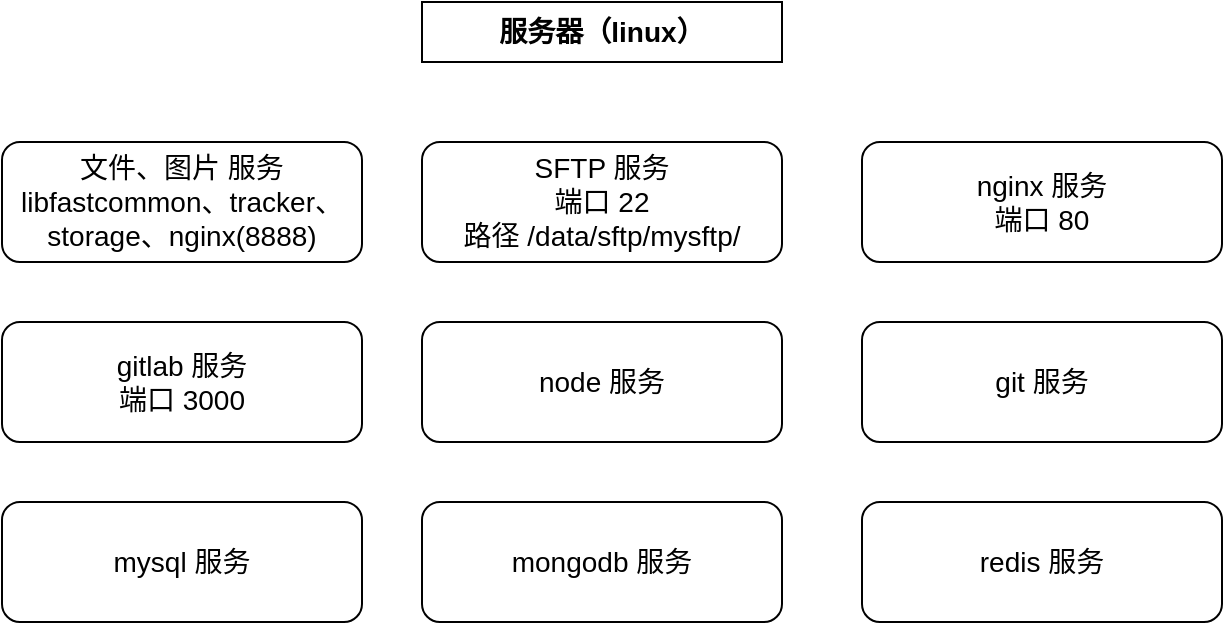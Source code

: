 <mxfile version="11.1.4" type="github"><diagram id="VRQW3Jt0eaMa1CC4UobA" name="Page-1"><mxGraphModel dx="901" dy="631" grid="1" gridSize="10" guides="1" tooltips="1" connect="1" arrows="1" fold="1" page="1" pageScale="1" pageWidth="827" pageHeight="1169" math="0" shadow="0"><root><mxCell id="0"/><mxCell id="1" parent="0"/><mxCell id="4vmc7MduP0g42sPAPMOg-2" value="服务器（linux）" style="rounded=0;whiteSpace=wrap;html=1;fontStyle=1;fontSize=14;" parent="1" vertex="1"><mxGeometry x="280" y="20" width="180" height="30" as="geometry"/></mxCell><mxCell id="4vmc7MduP0g42sPAPMOg-4" value="文件、图片 服务&#10;libfastcommon、tracker、&#10;storage、nginx(8888)" style="rounded=1;whiteSpace=wrap;strokeWidth=1;fontSize=14;fontStyle=0;fontFamily=Helvetica;verticalAlign=middle;horizontal=1;spacing=0;" parent="1" vertex="1"><mxGeometry x="70" y="90" width="180" height="60" as="geometry"/></mxCell><mxCell id="yCcydIhPeO00OU6VGQBU-1" value="SFTP 服务&#10;端口 22&#10;路径 /data/sftp/mysftp/" style="rounded=1;whiteSpace=wrap;strokeWidth=1;fontSize=14;fontStyle=0;fontFamily=Helvetica;verticalAlign=middle;horizontal=1;spacing=0;" vertex="1" parent="1"><mxGeometry x="280" y="90" width="180" height="60" as="geometry"/></mxCell><mxCell id="yCcydIhPeO00OU6VGQBU-2" value="nginx 服务&#10;端口 80" style="rounded=1;whiteSpace=wrap;strokeWidth=1;fontSize=14;fontStyle=0;fontFamily=Helvetica;verticalAlign=middle;horizontal=1;spacing=0;" vertex="1" parent="1"><mxGeometry x="500" y="90" width="180" height="60" as="geometry"/></mxCell><mxCell id="yCcydIhPeO00OU6VGQBU-3" value="gitlab 服务&#10;端口 3000" style="rounded=1;whiteSpace=wrap;strokeWidth=1;fontSize=14;fontStyle=0;fontFamily=Helvetica;verticalAlign=middle;horizontal=1;spacing=0;" vertex="1" parent="1"><mxGeometry x="70" y="180" width="180" height="60" as="geometry"/></mxCell><mxCell id="yCcydIhPeO00OU6VGQBU-5" value="node 服务" style="rounded=1;whiteSpace=wrap;strokeWidth=1;fontSize=14;fontStyle=0;fontFamily=Helvetica;verticalAlign=middle;horizontal=1;spacing=0;" vertex="1" parent="1"><mxGeometry x="280" y="180" width="180" height="60" as="geometry"/></mxCell><mxCell id="yCcydIhPeO00OU6VGQBU-6" value="git 服务" style="rounded=1;whiteSpace=wrap;strokeWidth=1;fontSize=14;fontStyle=0;fontFamily=Helvetica;verticalAlign=middle;horizontal=1;spacing=0;" vertex="1" parent="1"><mxGeometry x="500" y="180" width="180" height="60" as="geometry"/></mxCell><mxCell id="yCcydIhPeO00OU6VGQBU-7" value="redis 服务" style="rounded=1;whiteSpace=wrap;strokeWidth=1;fontSize=14;fontStyle=0;fontFamily=Helvetica;verticalAlign=middle;horizontal=1;spacing=0;" vertex="1" parent="1"><mxGeometry x="500" y="270" width="180" height="60" as="geometry"/></mxCell><mxCell id="yCcydIhPeO00OU6VGQBU-8" value="mongodb 服务" style="rounded=1;whiteSpace=wrap;strokeWidth=1;fontSize=14;fontStyle=0;fontFamily=Helvetica;verticalAlign=middle;horizontal=1;spacing=0;" vertex="1" parent="1"><mxGeometry x="280" y="270" width="180" height="60" as="geometry"/></mxCell><mxCell id="yCcydIhPeO00OU6VGQBU-9" value="mysql 服务" style="rounded=1;whiteSpace=wrap;strokeWidth=1;fontSize=14;fontStyle=0;fontFamily=Helvetica;verticalAlign=middle;horizontal=1;spacing=0;" vertex="1" parent="1"><mxGeometry x="70" y="270" width="180" height="60" as="geometry"/></mxCell></root></mxGraphModel></diagram></mxfile>